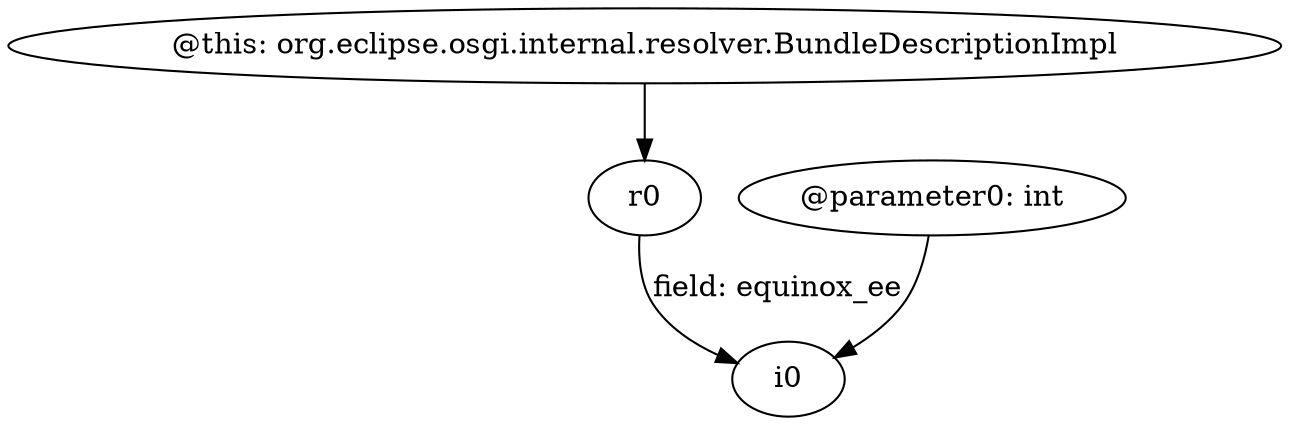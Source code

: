 digraph g {
0[label="@this: org.eclipse.osgi.internal.resolver.BundleDescriptionImpl"]
1[label="r0"]
0->1[label=""]
2[label="i0"]
1->2[label="field: equinox_ee"]
3[label="@parameter0: int"]
3->2[label=""]
}